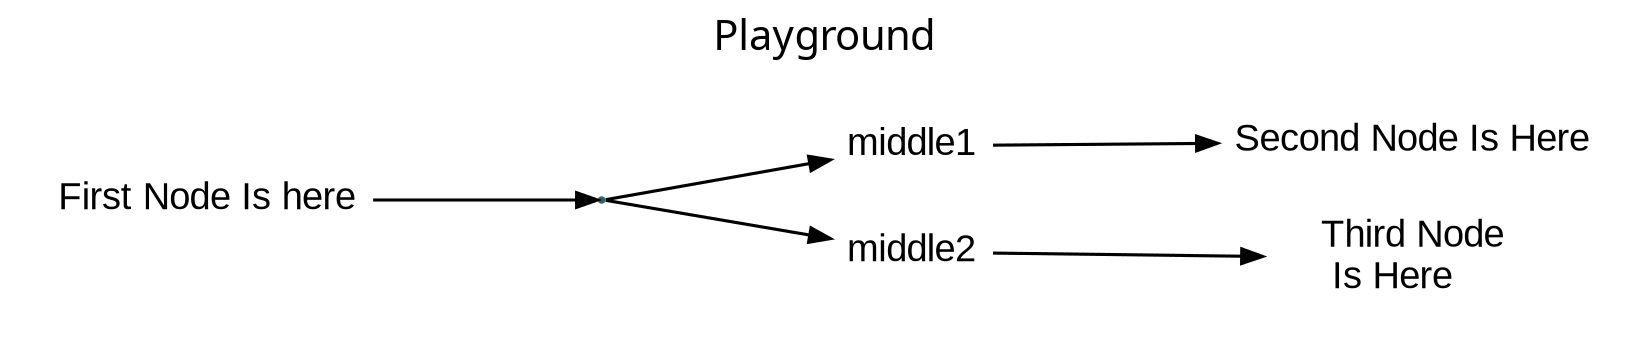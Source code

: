digraph {
  graph[                    // 1. Define the graph
      label = "Playground"; // splines = ortho;
      rankdir = "LR";       //
      // splines = ortho;
      compound = true;                   // Note: TD for top to down
      nodesep = 0.2;                     // Note: distance in x
      ranksep = 1.5;                     // Note: distance in y
      labelloc = t;                      // or t for down, labeljust = l
      fontname = "Inter-SemiBoldItalic"; //
      fontsize = "20pt";                 //
  ];
  // copyright[                       //
  //     shape = none,                //
  //     color = "#2d696a";           // a.k.a. stroke-color
  //     fontsize = "10pt",           //
  //     fontname = "Arial";          //
  //     label = "Ⓒ Hsieh-Ting Lin"]; // copyright message
  // //
  node[                   // 2. Define the default node
      shape = plaintext,  //
      nojustify = true;   //
      color = "#2d696a";  // a.k.a. stroke-color
      penwidth = 0.5,     //
      fontsize = "18pt",  //
      fontname = "Arial"; //
                          // width = 3,
  ];
  edge[               // 3. Define the default edge
      color = black;  //
      penwidth = 1.5; // a.k.a. stroke-width
  ];
  // 4. define the subgraph
  subgraph cluster_first { //
    label = "";            // Title of the subgraph ___
    labelloc = "t";        //
    color = white;         //
    fontcolor = "#2d696a"; //
    node[                  // 4.1. Defined for the node in his subgraph
        width = 2;         //
    ];
    // node belong to this subgraph:
    left[                             //
        label = "First Node Is here"; // ___
    ];
  };
  subgraph cluster_second { //
    label = "";             // Title of the subgraph ___
    labelloc = "t";         //
    color = white;          //
    fontcolor = "#2d696a";  //
    node[                   // 4.1. Defined for the node in his subgraph
        width = 2;          //
    ];
    // node belong to this subgraph:
    right_a[                            //
        label = "Second Node Is Here\l" // ___
    ];
    right_b[                             //
        label = "Third Node\l Is Here\l" // ___
    ];
  };
  cross[shape = point, penwidth = 0, ];
  left->cross;
  // 5. Define the connection
  middle1[shape = plaintext];
  middle2[shape = plaintext];
  cross->{middle1 middle2};
  middle1->right_a;
  middle2->right_b; // ___
  // 6. Set Rank
  //  ___
  // 999. Other style:
  // style 1
  node[color = "#2d696a" fillcolor = white];
  // style 2
  node[color = white, fillcolor = "#2d696a:#6c9a77", fontcolor = "#ffffff"];
  // style 3
  node[shape = none, fontcolor = black];
}
